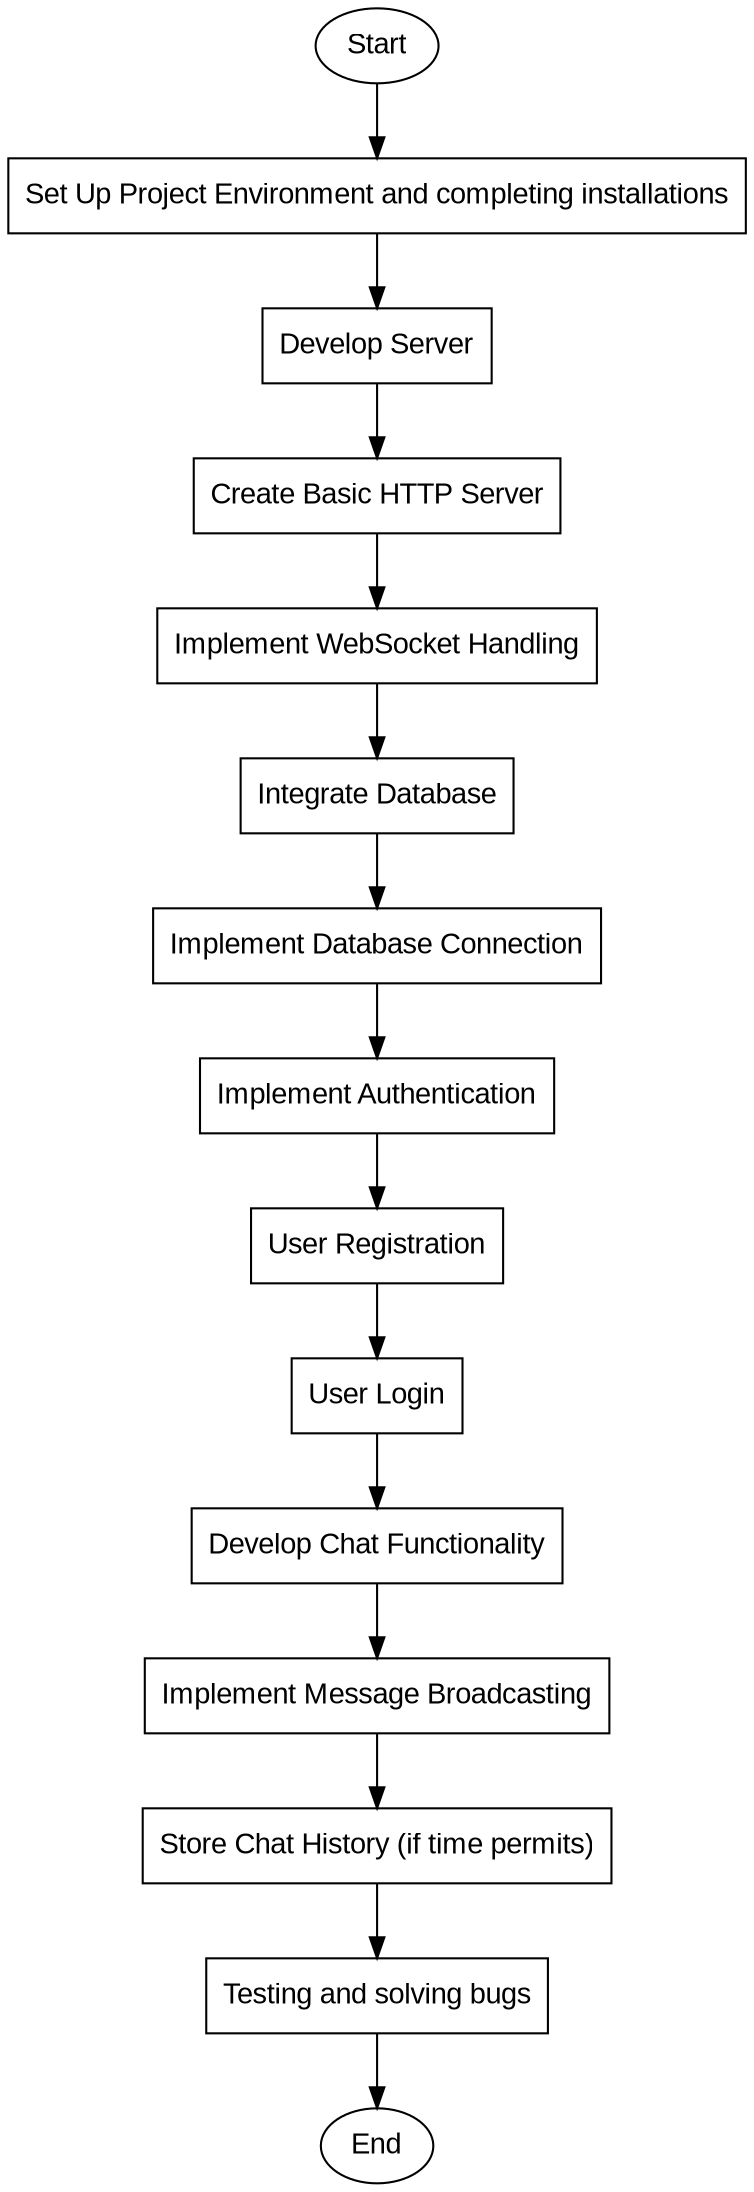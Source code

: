 digraph G {
    node [fontname="Arial"];
    
    Start [shape=ellipse, label="Start"];
    SetupEnv [shape=box, label="Set Up Project Environment and completing installations"];
  
    DevelopServer [shape=box, label="Develop Server"];
    CreateHTTPServer [shape=box, label="Create Basic HTTP Server"];
    ImplementWebSocket [shape=box, label="Implement WebSocket Handling"];
    
    IntegrateDB [shape=box, label="Integrate Database"];

    ImplementDBConnection [shape=box, label="Implement Database Connection"];
    
    ImplementAuth [shape=box, label="Implement Authentication"];
    UserRegistration [shape=box, label="User Registration"];
    UserLogin [shape=box, label="User Login"];
    
    DevelopChat [shape=box, label="Develop Chat Functionality"];
  
    MessageBroadcast [shape=box, label="Implement Message Broadcasting"];
    StoreChatHistory [shape=box, label="Store Chat History (if time permits)"];
    
    Testing [shape=box, label="Testing and solving bugs"];
  
    
    End [shape=ellipse, label="End"];
    
    Start -> SetupEnv ;
    SetupEnv -> DevelopServer;
    DevelopServer -> CreateHTTPServer;
    CreateHTTPServer -> ImplementWebSocket;
    ImplementWebSocket -> IntegrateDB;
    IntegrateDB -> ImplementDBConnection;
    ImplementDBConnection -> ImplementAuth;
    ImplementAuth -> UserRegistration;
    UserRegistration -> UserLogin;
    UserLogin -> DevelopChat;
    DevelopChat  -> MessageBroadcast;
    MessageBroadcast -> StoreChatHistory;
    StoreChatHistory -> Testing;
    Testing -> End;
}